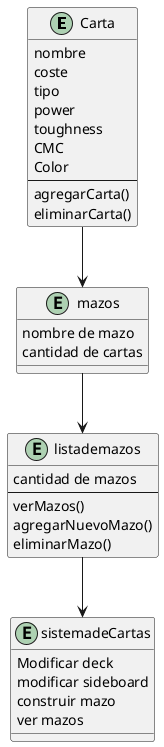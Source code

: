 @startuml
'https://plantuml.com/class-diagram

Entity Carta{
nombre
coste
tipo
power
toughness
CMC
Color
--
agregarCarta()
eliminarCarta()
}
Entity mazos{
nombre de mazo
cantidad de cartas

}
Entity listademazos{
cantidad de mazos
--
verMazos()
agregarNuevoMazo()
eliminarMazo()
}
Entity sistemadeCartas{
Modificar deck
modificar sideboard
construir mazo
ver mazos
}
Carta --> mazos
mazos --> listademazos
listademazos --> sistemadeCartas

@enduml
